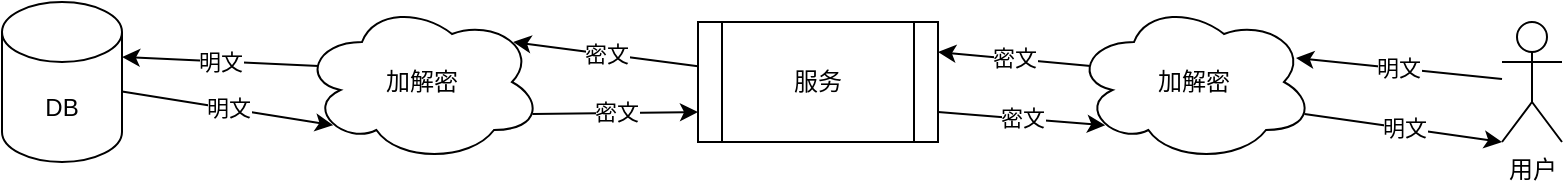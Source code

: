 <mxfile version="13.9.9" type="device"><diagram id="pF9oChNWkuMt6WtQhTcZ" name="Page-1"><mxGraphModel dx="1086" dy="926" grid="1" gridSize="10" guides="1" tooltips="1" connect="1" arrows="1" fold="1" page="1" pageScale="1" pageWidth="1169" pageHeight="827" math="0" shadow="0"><root><mxCell id="0"/><mxCell id="1" parent="0"/><mxCell id="PVurXnBN1p18an_vmNhs-27" value="明文" style="edgeStyle=none;rounded=0;orthogonalLoop=1;jettySize=auto;html=1;entryX=0.13;entryY=0.77;entryDx=0;entryDy=0;entryPerimeter=0;" edge="1" parent="1" source="PVurXnBN1p18an_vmNhs-1" target="PVurXnBN1p18an_vmNhs-23"><mxGeometry relative="1" as="geometry"/></mxCell><mxCell id="PVurXnBN1p18an_vmNhs-1" value="DB" style="shape=cylinder3;whiteSpace=wrap;html=1;boundedLbl=1;backgroundOutline=1;size=15;" vertex="1" parent="1"><mxGeometry x="140" y="374" width="60" height="80" as="geometry"/></mxCell><mxCell id="PVurXnBN1p18an_vmNhs-20" value="密文" style="edgeStyle=none;rounded=0;orthogonalLoop=1;jettySize=auto;html=1;entryX=0.13;entryY=0.77;entryDx=0;entryDy=0;entryPerimeter=0;exitX=1;exitY=0.75;exitDx=0;exitDy=0;" edge="1" parent="1" source="PVurXnBN1p18an_vmNhs-3" target="PVurXnBN1p18an_vmNhs-16"><mxGeometry relative="1" as="geometry"/></mxCell><mxCell id="PVurXnBN1p18an_vmNhs-24" value="密文" style="edgeStyle=none;rounded=0;orthogonalLoop=1;jettySize=auto;html=1;entryX=0.88;entryY=0.25;entryDx=0;entryDy=0;entryPerimeter=0;" edge="1" parent="1" source="PVurXnBN1p18an_vmNhs-3" target="PVurXnBN1p18an_vmNhs-23"><mxGeometry relative="1" as="geometry"/></mxCell><mxCell id="PVurXnBN1p18an_vmNhs-3" value="服务" style="shape=process;whiteSpace=wrap;html=1;backgroundOutline=1;" vertex="1" parent="1"><mxGeometry x="488" y="384" width="120" height="60" as="geometry"/></mxCell><mxCell id="PVurXnBN1p18an_vmNhs-21" value="明文" style="edgeStyle=none;rounded=0;orthogonalLoop=1;jettySize=auto;html=1;entryX=0.925;entryY=0.35;entryDx=0;entryDy=0;entryPerimeter=0;" edge="1" parent="1" source="PVurXnBN1p18an_vmNhs-4" target="PVurXnBN1p18an_vmNhs-16"><mxGeometry relative="1" as="geometry"/></mxCell><mxCell id="PVurXnBN1p18an_vmNhs-4" value="用户" style="shape=umlActor;verticalLabelPosition=bottom;verticalAlign=top;html=1;outlineConnect=0;" vertex="1" parent="1"><mxGeometry x="890" y="384" width="30" height="60" as="geometry"/></mxCell><mxCell id="PVurXnBN1p18an_vmNhs-19" value="密文" style="edgeStyle=none;rounded=0;orthogonalLoop=1;jettySize=auto;html=1;entryX=1;entryY=0.25;entryDx=0;entryDy=0;exitX=0.07;exitY=0.4;exitDx=0;exitDy=0;exitPerimeter=0;" edge="1" parent="1" source="PVurXnBN1p18an_vmNhs-16" target="PVurXnBN1p18an_vmNhs-3"><mxGeometry relative="1" as="geometry"/></mxCell><mxCell id="PVurXnBN1p18an_vmNhs-22" value="明文" style="edgeStyle=none;rounded=0;orthogonalLoop=1;jettySize=auto;html=1;exitX=0.96;exitY=0.7;exitDx=0;exitDy=0;exitPerimeter=0;" edge="1" parent="1" source="PVurXnBN1p18an_vmNhs-16"><mxGeometry relative="1" as="geometry"><mxPoint x="890" y="444" as="targetPoint"/></mxGeometry></mxCell><mxCell id="PVurXnBN1p18an_vmNhs-16" value="加解密" style="ellipse;shape=cloud;whiteSpace=wrap;html=1;" vertex="1" parent="1"><mxGeometry x="676" y="374" width="120" height="80" as="geometry"/></mxCell><mxCell id="PVurXnBN1p18an_vmNhs-25" value="密文" style="edgeStyle=none;rounded=0;orthogonalLoop=1;jettySize=auto;html=1;entryX=0;entryY=0.75;entryDx=0;entryDy=0;exitX=0.96;exitY=0.7;exitDx=0;exitDy=0;exitPerimeter=0;" edge="1" parent="1" source="PVurXnBN1p18an_vmNhs-23" target="PVurXnBN1p18an_vmNhs-3"><mxGeometry relative="1" as="geometry"/></mxCell><mxCell id="PVurXnBN1p18an_vmNhs-26" value="明文" style="edgeStyle=none;rounded=0;orthogonalLoop=1;jettySize=auto;html=1;entryX=1;entryY=0;entryDx=0;entryDy=27.5;entryPerimeter=0;exitX=0.07;exitY=0.4;exitDx=0;exitDy=0;exitPerimeter=0;" edge="1" parent="1" source="PVurXnBN1p18an_vmNhs-23" target="PVurXnBN1p18an_vmNhs-1"><mxGeometry relative="1" as="geometry"/></mxCell><mxCell id="PVurXnBN1p18an_vmNhs-23" value="加解密" style="ellipse;shape=cloud;whiteSpace=wrap;html=1;" vertex="1" parent="1"><mxGeometry x="290" y="374" width="120" height="80" as="geometry"/></mxCell></root></mxGraphModel></diagram></mxfile>